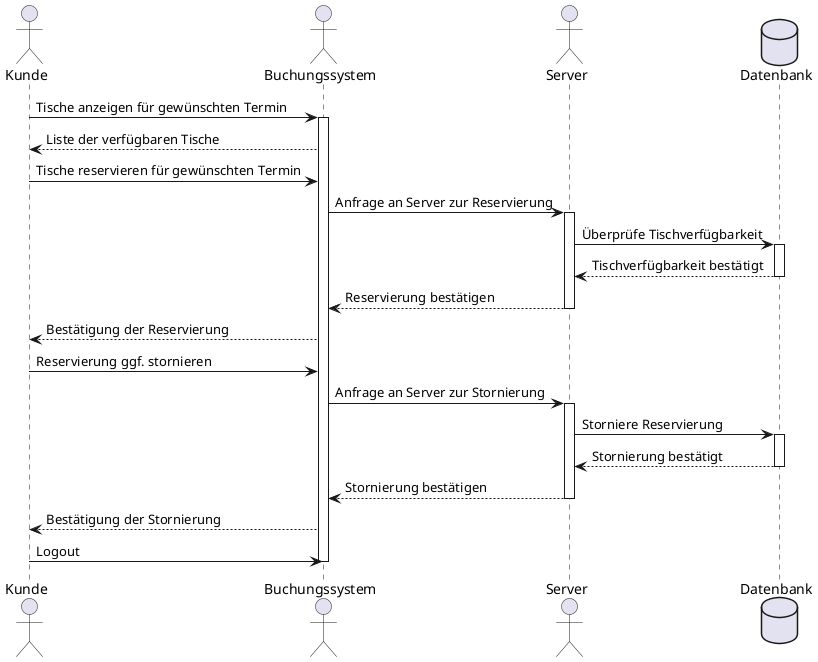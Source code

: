 @startuml
actor Kunde
actor Buchungssystem
actor Server
database Datenbank

Kunde -> Buchungssystem: Tische anzeigen für gewünschten Termin
activate Buchungssystem
Buchungssystem --> Kunde: Liste der verfügbaren Tische
Kunde -> Buchungssystem: Tische reservieren für gewünschten Termin
Buchungssystem -> Server: Anfrage an Server zur Reservierung
activate Server
Server -> Datenbank: Überprüfe Tischverfügbarkeit
activate Datenbank
Datenbank --> Server: Tischverfügbarkeit bestätigt
deactivate Datenbank
Server --> Buchungssystem: Reservierung bestätigen
deactivate Server
Buchungssystem --> Kunde: Bestätigung der Reservierung
Kunde -> Buchungssystem: Reservierung ggf. stornieren
Buchungssystem -> Server: Anfrage an Server zur Stornierung
activate Server
Server -> Datenbank: Storniere Reservierung
activate Datenbank
Datenbank --> Server: Stornierung bestätigt
deactivate Datenbank
Server --> Buchungssystem: Stornierung bestätigen
deactivate Server
Buchungssystem --> Kunde: Bestätigung der Stornierung
Kunde -> Buchungssystem: Logout

deactivate Buchungssystem

@enduml
